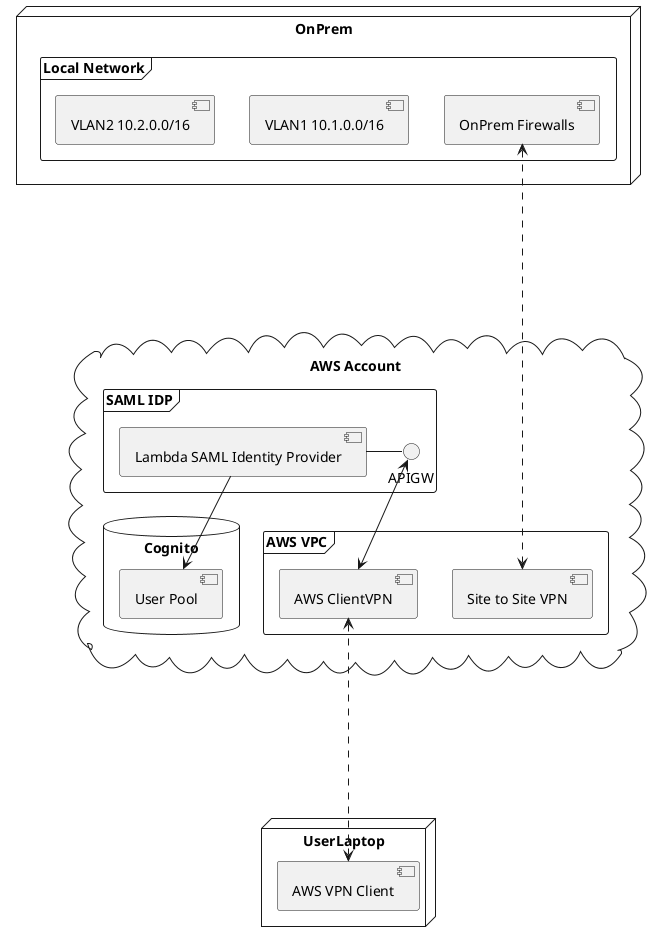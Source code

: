 @startuml
skinparam componentStyle uml2

cloud "AWS Account" {
    frame "SAML IDP" {
        APIGW - [Lambda SAML Identity Provider]
    }
    database "Cognito" {
            [User Pool]
    }
    frame "AWS VPC" {
       [AWS ClientVPN]
       [Site to Site VPN]
    }
}


node "OnPrem" {
    frame "Local Network" {
        [OnPrem Firewalls]
        [VLAN1 10.1.0.0/16]
        [VLAN2 10.2.0.0/16]
    }
}

node "UserLaptop" {
    [AWS VPN Client]
}

[APIGW] <--> [AWS ClientVPN] 
[Lambda SAML Identity Provider] -down-> [User Pool]
[AWS ClientVPN]  <.....> [AWS VPN Client]
[Site to Site VPN] <...up...> [OnPrem Firewalls]

@enduml
